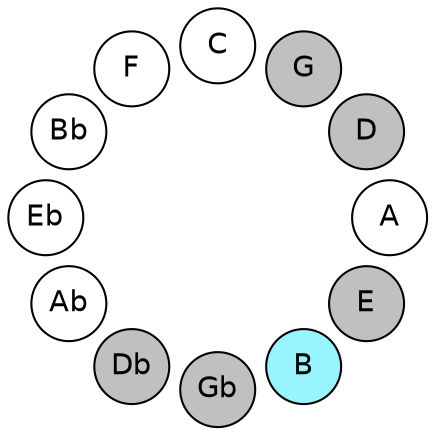 
graph {

layout = circo;
mindist = .1

node [shape = circle, fontname = Helvetica, margin = 0, style = filled]
edge [style=invis]

subgraph 1 {
	E -- B -- Gb -- Db -- Ab -- Eb -- Bb -- F -- C -- G -- D -- A -- E
}

E [fillcolor = gray];
B [fillcolor = cadetblue1];
Gb [fillcolor = gray];
Db [fillcolor = gray];
Ab [fillcolor = white];
Eb [fillcolor = white];
Bb [fillcolor = white];
F [fillcolor = white];
C [fillcolor = white];
G [fillcolor = gray];
D [fillcolor = gray];
A [fillcolor = white];
}

